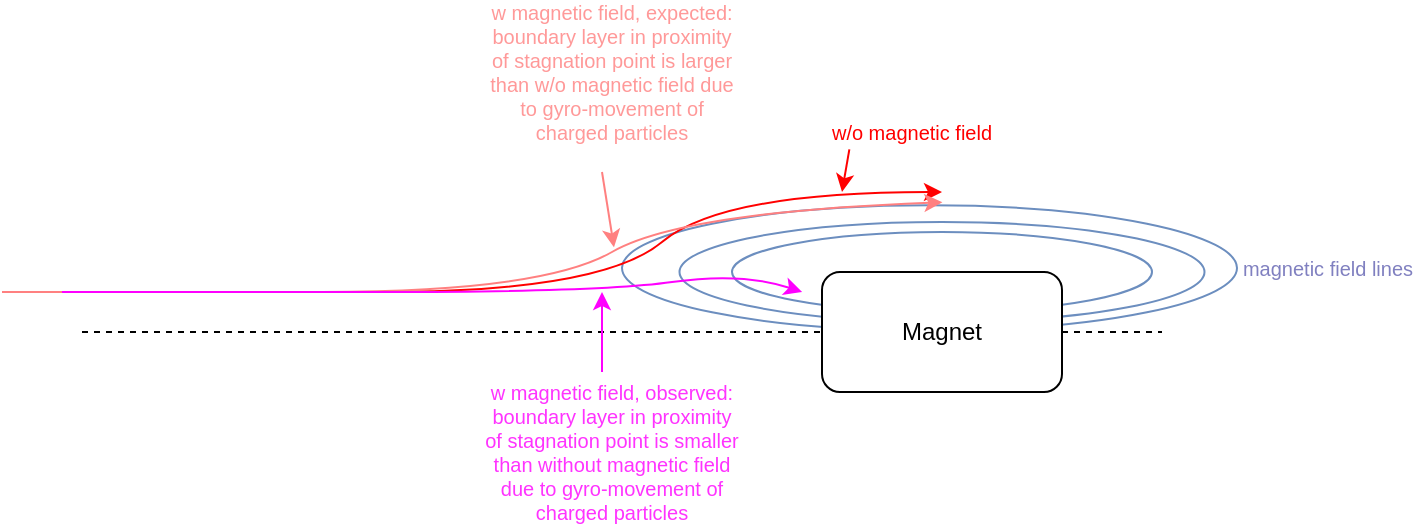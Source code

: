 <mxfile version="24.3.1" type="github">
  <diagram name="Page-1" id="Fb-UzOqJc0-bCRPpKKv8">
    <mxGraphModel dx="879" dy="492" grid="1" gridSize="10" guides="1" tooltips="1" connect="1" arrows="1" fold="1" page="1" pageScale="1" pageWidth="850" pageHeight="1100" math="0" shadow="0">
      <root>
        <mxCell id="0" />
        <mxCell id="1" parent="0" />
        <mxCell id="5ehIhYxMIf45m_4cqmk0-11" value="" style="ellipse;whiteSpace=wrap;html=1;fillColor=none;strokeColor=#6c8ebf;" vertex="1" parent="1">
          <mxGeometry x="460" y="256.67" width="307.5" height="62.67" as="geometry" />
        </mxCell>
        <mxCell id="5ehIhYxMIf45m_4cqmk0-7" value="" style="ellipse;whiteSpace=wrap;html=1;fillColor=none;strokeColor=#6c8ebf;" vertex="1" parent="1">
          <mxGeometry x="488.75" y="265" width="262.5" height="50" as="geometry" />
        </mxCell>
        <mxCell id="5ehIhYxMIf45m_4cqmk0-6" value="" style="ellipse;whiteSpace=wrap;html=1;fillColor=none;strokeColor=#6c8ebf;" vertex="1" parent="1">
          <mxGeometry x="515" y="270" width="210" height="40" as="geometry" />
        </mxCell>
        <mxCell id="5ehIhYxMIf45m_4cqmk0-1" value="" style="endArrow=none;html=1;rounded=0;dashed=1;" edge="1" parent="1" source="5ehIhYxMIf45m_4cqmk0-2">
          <mxGeometry width="50" height="50" relative="1" as="geometry">
            <mxPoint x="190" y="320" as="sourcePoint" />
            <mxPoint x="730" y="320" as="targetPoint" />
          </mxGeometry>
        </mxCell>
        <mxCell id="5ehIhYxMIf45m_4cqmk0-3" value="" style="endArrow=none;html=1;rounded=0;dashed=1;" edge="1" parent="1" target="5ehIhYxMIf45m_4cqmk0-2">
          <mxGeometry width="50" height="50" relative="1" as="geometry">
            <mxPoint x="190" y="320" as="sourcePoint" />
            <mxPoint x="730" y="320" as="targetPoint" />
          </mxGeometry>
        </mxCell>
        <mxCell id="5ehIhYxMIf45m_4cqmk0-2" value="Magnet" style="rounded=1;whiteSpace=wrap;html=1;" vertex="1" parent="1">
          <mxGeometry x="560" y="290" width="120" height="60" as="geometry" />
        </mxCell>
        <mxCell id="5ehIhYxMIf45m_4cqmk0-4" value="" style="curved=1;endArrow=classic;html=1;rounded=0;strokeColor=#FF0000;" edge="1" parent="1">
          <mxGeometry width="50" height="50" relative="1" as="geometry">
            <mxPoint x="180" y="300" as="sourcePoint" />
            <mxPoint x="620" y="250" as="targetPoint" />
            <Array as="points">
              <mxPoint x="230" y="300" />
              <mxPoint x="450" y="300" />
              <mxPoint x="510" y="250" />
            </Array>
          </mxGeometry>
        </mxCell>
        <mxCell id="5ehIhYxMIf45m_4cqmk0-8" value="" style="curved=1;endArrow=classic;html=1;rounded=0;strokeColor=#ff8080;entryX=0.521;entryY=-0.025;entryDx=0;entryDy=0;entryPerimeter=0;" edge="1" parent="1" target="5ehIhYxMIf45m_4cqmk0-11">
          <mxGeometry width="50" height="50" relative="1" as="geometry">
            <mxPoint x="150" y="300" as="sourcePoint" />
            <mxPoint x="620" y="260" as="targetPoint" />
            <Array as="points">
              <mxPoint x="200" y="300" />
              <mxPoint x="420" y="300" />
              <mxPoint x="490" y="260" />
            </Array>
          </mxGeometry>
        </mxCell>
        <mxCell id="5ehIhYxMIf45m_4cqmk0-10" value="" style="curved=1;endArrow=classic;html=1;rounded=0;entryX=0.167;entryY=0.75;entryDx=0;entryDy=0;entryPerimeter=0;strokeColor=#ff00ff;" edge="1" parent="1" target="5ehIhYxMIf45m_4cqmk0-6">
          <mxGeometry width="50" height="50" relative="1" as="geometry">
            <mxPoint x="180" y="300" as="sourcePoint" />
            <mxPoint x="620" y="260" as="targetPoint" />
            <Array as="points">
              <mxPoint x="230" y="300" />
              <mxPoint x="450" y="300" />
              <mxPoint x="520" y="290" />
            </Array>
          </mxGeometry>
        </mxCell>
        <mxCell id="5ehIhYxMIf45m_4cqmk0-13" value="w/o magnetic field" style="text;html=1;align=center;verticalAlign=middle;whiteSpace=wrap;rounded=0;fontColor=#ff0000;fontSize=10;" vertex="1" parent="1">
          <mxGeometry x="560" y="210" width="90" height="20" as="geometry" />
        </mxCell>
        <mxCell id="5ehIhYxMIf45m_4cqmk0-14" value="w magnetic field, expected: boundary layer in proximity of stagnation point is larger than w/o magnetic field due to gyro-movement of charged particles" style="text;html=1;align=center;verticalAlign=middle;whiteSpace=wrap;rounded=0;fontColor=#FF9999;fontSize=10;" vertex="1" parent="1">
          <mxGeometry x="390" y="180" width="130" height="20" as="geometry" />
        </mxCell>
        <mxCell id="5ehIhYxMIf45m_4cqmk0-15" value="w magnetic field, observed:&lt;br&gt;boundary layer in proximity of stagnation point is smaller than without magnetic field due to gyro-movement of charged particles" style="text;html=1;align=center;verticalAlign=middle;whiteSpace=wrap;rounded=0;fontColor=#FF33FF;fontSize=10;" vertex="1" parent="1">
          <mxGeometry x="390" y="370" width="130" height="20" as="geometry" />
        </mxCell>
        <mxCell id="5ehIhYxMIf45m_4cqmk0-16" value="" style="endArrow=classic;html=1;rounded=0;strokeColor=#ff00ff;" edge="1" parent="1">
          <mxGeometry width="50" height="50" relative="1" as="geometry">
            <mxPoint x="450" y="340" as="sourcePoint" />
            <mxPoint x="450" y="300" as="targetPoint" />
          </mxGeometry>
        </mxCell>
        <mxCell id="5ehIhYxMIf45m_4cqmk0-17" value="" style="endArrow=classic;html=1;rounded=0;strokeColor=#ff0000;exitX=0.152;exitY=0.933;exitDx=0;exitDy=0;exitPerimeter=0;" edge="1" parent="1" source="5ehIhYxMIf45m_4cqmk0-13">
          <mxGeometry width="50" height="50" relative="1" as="geometry">
            <mxPoint x="550" y="230" as="sourcePoint" />
            <mxPoint x="570" y="250" as="targetPoint" />
          </mxGeometry>
        </mxCell>
        <mxCell id="5ehIhYxMIf45m_4cqmk0-18" value="" style="endArrow=classic;html=1;rounded=0;strokeColor=#ff8080;" edge="1" parent="1">
          <mxGeometry width="50" height="50" relative="1" as="geometry">
            <mxPoint x="450" y="240" as="sourcePoint" />
            <mxPoint x="456" y="277.67" as="targetPoint" />
            <Array as="points">
              <mxPoint x="450" y="240" />
            </Array>
          </mxGeometry>
        </mxCell>
        <mxCell id="5ehIhYxMIf45m_4cqmk0-19" value="magnetic field lines" style="text;html=1;align=center;verticalAlign=middle;whiteSpace=wrap;rounded=0;fontSize=10;fillColor=none;strokeColor=none;fontColor=#8080c0;" vertex="1" parent="1">
          <mxGeometry x="767.5" y="278.01" width="90" height="20" as="geometry" />
        </mxCell>
      </root>
    </mxGraphModel>
  </diagram>
</mxfile>
